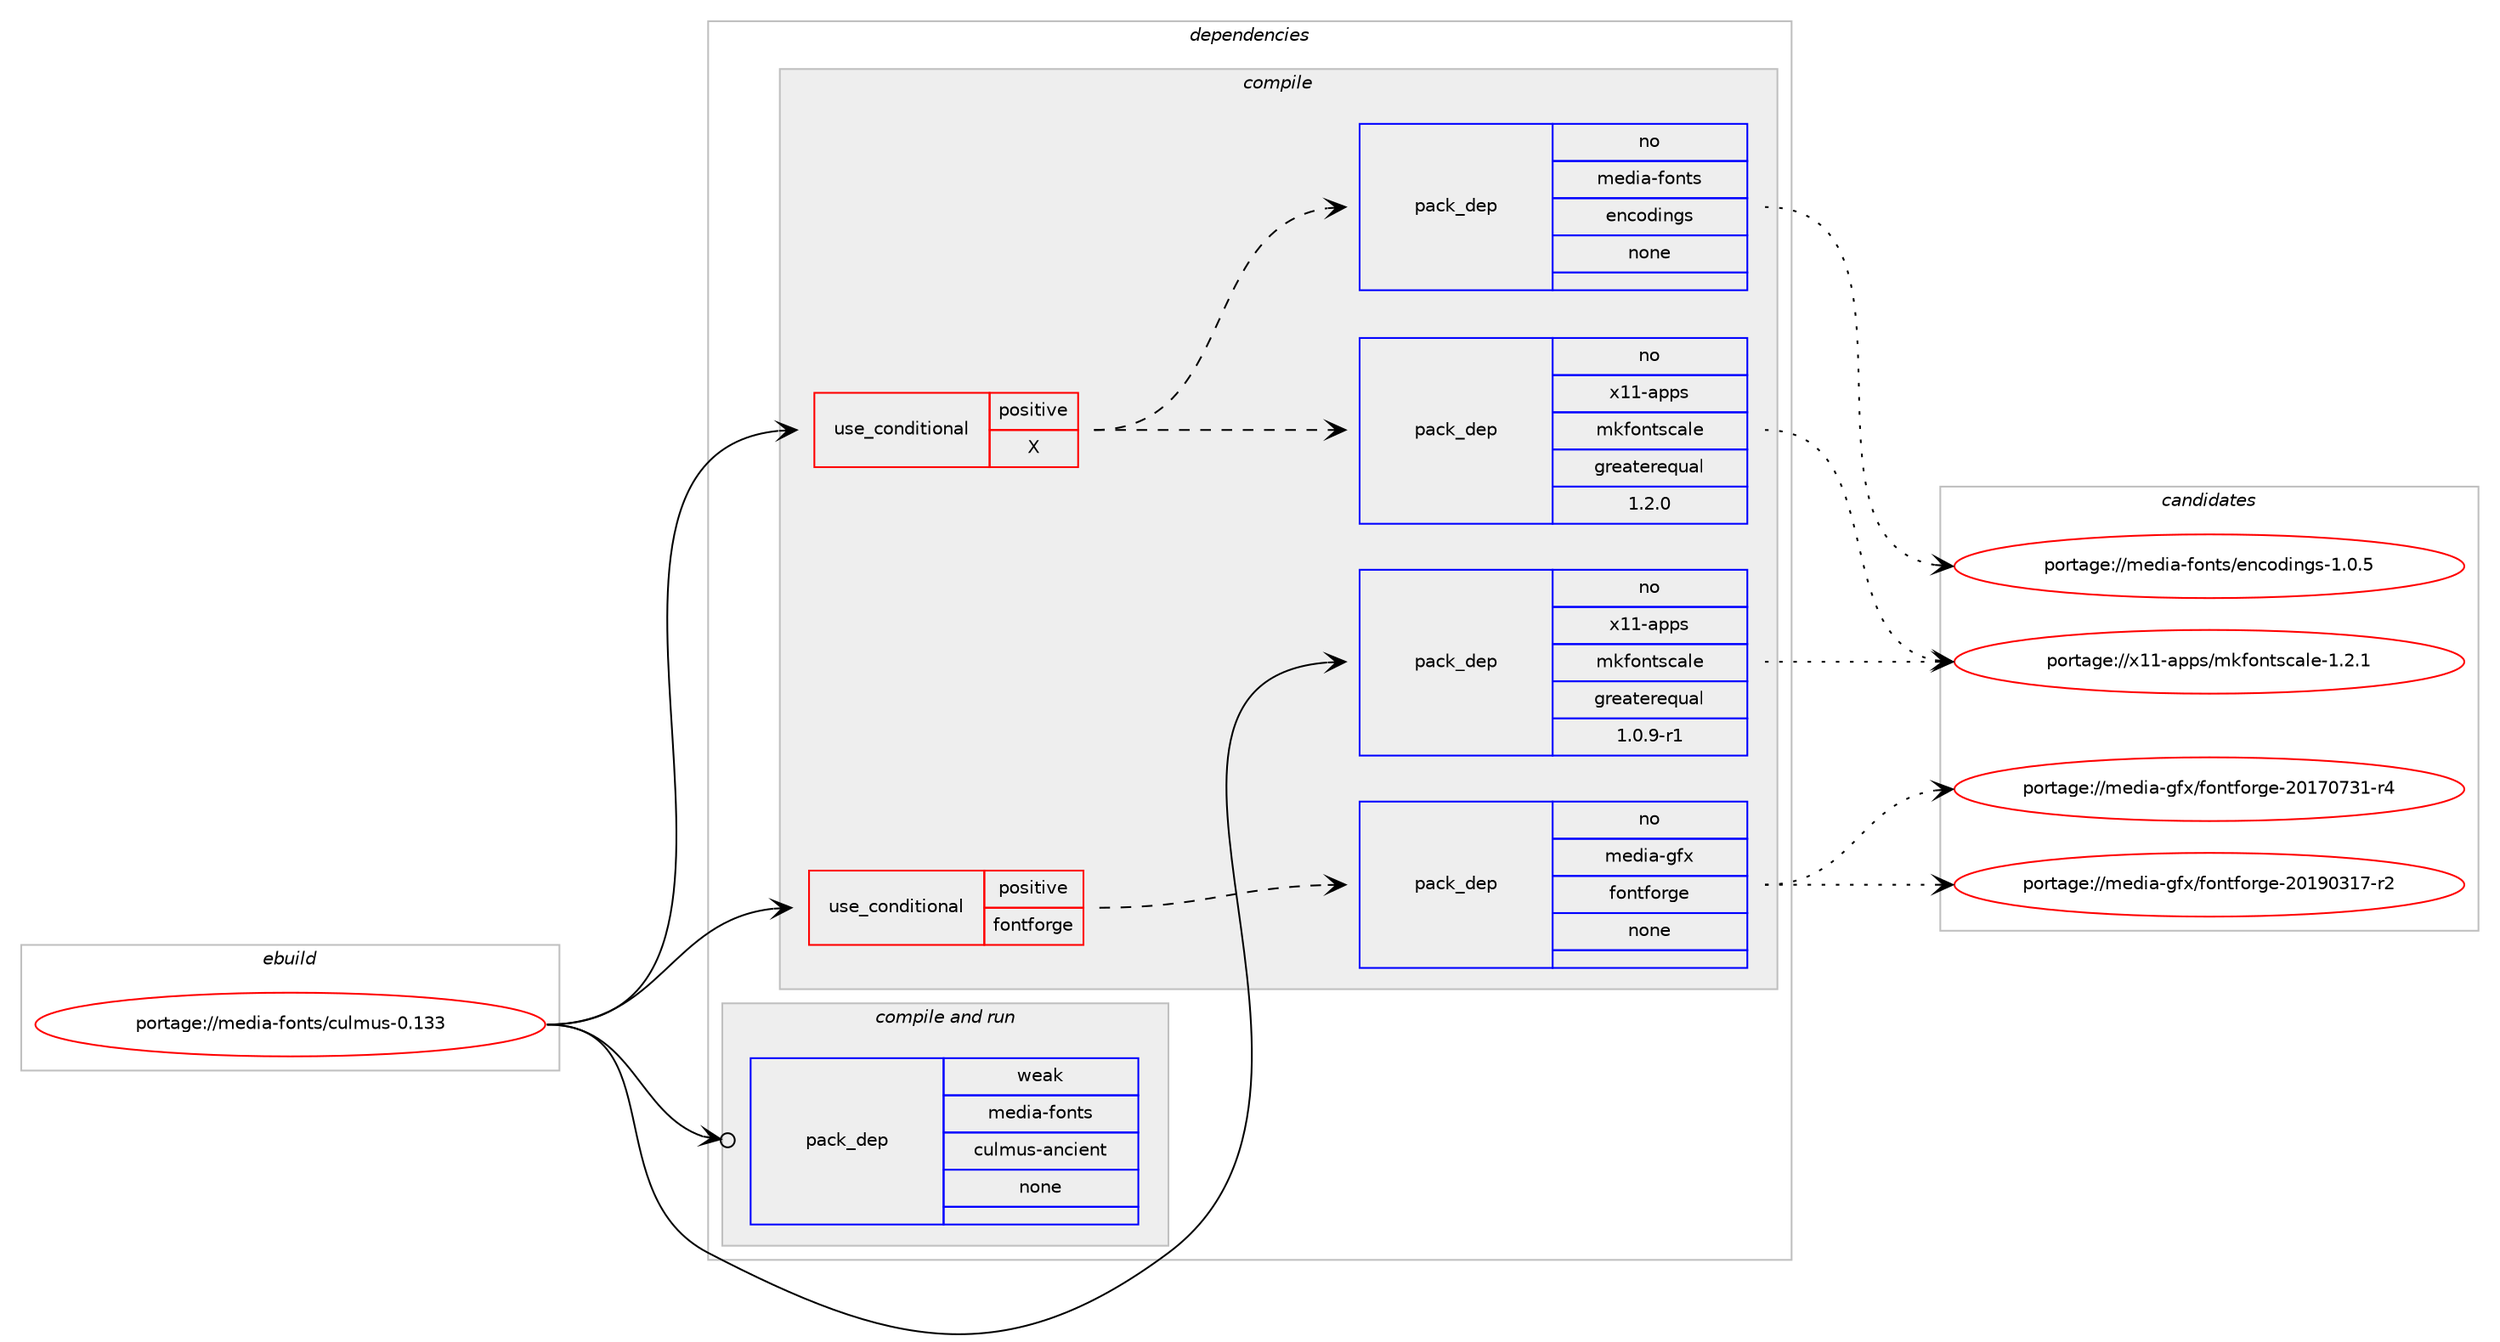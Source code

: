 digraph prolog {

# *************
# Graph options
# *************

newrank=true;
concentrate=true;
compound=true;
graph [rankdir=LR,fontname=Helvetica,fontsize=10,ranksep=1.5];#, ranksep=2.5, nodesep=0.2];
edge  [arrowhead=vee];
node  [fontname=Helvetica,fontsize=10];

# **********
# The ebuild
# **********

subgraph cluster_leftcol {
color=gray;
rank=same;
label=<<i>ebuild</i>>;
id [label="portage://media-fonts/culmus-0.133", color=red, width=4, href="../media-fonts/culmus-0.133.svg"];
}

# ****************
# The dependencies
# ****************

subgraph cluster_midcol {
color=gray;
label=<<i>dependencies</i>>;
subgraph cluster_compile {
fillcolor="#eeeeee";
style=filled;
label=<<i>compile</i>>;
subgraph cond77410 {
dependency308914 [label=<<TABLE BORDER="0" CELLBORDER="1" CELLSPACING="0" CELLPADDING="4"><TR><TD ROWSPAN="3" CELLPADDING="10">use_conditional</TD></TR><TR><TD>positive</TD></TR><TR><TD>X</TD></TR></TABLE>>, shape=none, color=red];
subgraph pack226534 {
dependency308915 [label=<<TABLE BORDER="0" CELLBORDER="1" CELLSPACING="0" CELLPADDING="4" WIDTH="220"><TR><TD ROWSPAN="6" CELLPADDING="30">pack_dep</TD></TR><TR><TD WIDTH="110">no</TD></TR><TR><TD>x11-apps</TD></TR><TR><TD>mkfontscale</TD></TR><TR><TD>greaterequal</TD></TR><TR><TD>1.2.0</TD></TR></TABLE>>, shape=none, color=blue];
}
dependency308914:e -> dependency308915:w [weight=20,style="dashed",arrowhead="vee"];
subgraph pack226535 {
dependency308916 [label=<<TABLE BORDER="0" CELLBORDER="1" CELLSPACING="0" CELLPADDING="4" WIDTH="220"><TR><TD ROWSPAN="6" CELLPADDING="30">pack_dep</TD></TR><TR><TD WIDTH="110">no</TD></TR><TR><TD>media-fonts</TD></TR><TR><TD>encodings</TD></TR><TR><TD>none</TD></TR><TR><TD></TD></TR></TABLE>>, shape=none, color=blue];
}
dependency308914:e -> dependency308916:w [weight=20,style="dashed",arrowhead="vee"];
}
id:e -> dependency308914:w [weight=20,style="solid",arrowhead="vee"];
subgraph cond77411 {
dependency308917 [label=<<TABLE BORDER="0" CELLBORDER="1" CELLSPACING="0" CELLPADDING="4"><TR><TD ROWSPAN="3" CELLPADDING="10">use_conditional</TD></TR><TR><TD>positive</TD></TR><TR><TD>fontforge</TD></TR></TABLE>>, shape=none, color=red];
subgraph pack226536 {
dependency308918 [label=<<TABLE BORDER="0" CELLBORDER="1" CELLSPACING="0" CELLPADDING="4" WIDTH="220"><TR><TD ROWSPAN="6" CELLPADDING="30">pack_dep</TD></TR><TR><TD WIDTH="110">no</TD></TR><TR><TD>media-gfx</TD></TR><TR><TD>fontforge</TD></TR><TR><TD>none</TD></TR><TR><TD></TD></TR></TABLE>>, shape=none, color=blue];
}
dependency308917:e -> dependency308918:w [weight=20,style="dashed",arrowhead="vee"];
}
id:e -> dependency308917:w [weight=20,style="solid",arrowhead="vee"];
subgraph pack226537 {
dependency308919 [label=<<TABLE BORDER="0" CELLBORDER="1" CELLSPACING="0" CELLPADDING="4" WIDTH="220"><TR><TD ROWSPAN="6" CELLPADDING="30">pack_dep</TD></TR><TR><TD WIDTH="110">no</TD></TR><TR><TD>x11-apps</TD></TR><TR><TD>mkfontscale</TD></TR><TR><TD>greaterequal</TD></TR><TR><TD>1.0.9-r1</TD></TR></TABLE>>, shape=none, color=blue];
}
id:e -> dependency308919:w [weight=20,style="solid",arrowhead="vee"];
}
subgraph cluster_compileandrun {
fillcolor="#eeeeee";
style=filled;
label=<<i>compile and run</i>>;
subgraph pack226538 {
dependency308920 [label=<<TABLE BORDER="0" CELLBORDER="1" CELLSPACING="0" CELLPADDING="4" WIDTH="220"><TR><TD ROWSPAN="6" CELLPADDING="30">pack_dep</TD></TR><TR><TD WIDTH="110">weak</TD></TR><TR><TD>media-fonts</TD></TR><TR><TD>culmus-ancient</TD></TR><TR><TD>none</TD></TR><TR><TD></TD></TR></TABLE>>, shape=none, color=blue];
}
id:e -> dependency308920:w [weight=20,style="solid",arrowhead="odotvee"];
}
subgraph cluster_run {
fillcolor="#eeeeee";
style=filled;
label=<<i>run</i>>;
}
}

# **************
# The candidates
# **************

subgraph cluster_choices {
rank=same;
color=gray;
label=<<i>candidates</i>>;

subgraph choice226534 {
color=black;
nodesep=1;
choiceportage12049494597112112115471091071021111101161159997108101454946504649 [label="portage://x11-apps/mkfontscale-1.2.1", color=red, width=4,href="../x11-apps/mkfontscale-1.2.1.svg"];
dependency308915:e -> choiceportage12049494597112112115471091071021111101161159997108101454946504649:w [style=dotted,weight="100"];
}
subgraph choice226535 {
color=black;
nodesep=1;
choiceportage10910110010597451021111101161154710111099111100105110103115454946484653 [label="portage://media-fonts/encodings-1.0.5", color=red, width=4,href="../media-fonts/encodings-1.0.5.svg"];
dependency308916:e -> choiceportage10910110010597451021111101161154710111099111100105110103115454946484653:w [style=dotted,weight="100"];
}
subgraph choice226536 {
color=black;
nodesep=1;
choiceportage1091011001059745103102120471021111101161021111141031014550484955485551494511452 [label="portage://media-gfx/fontforge-20170731-r4", color=red, width=4,href="../media-gfx/fontforge-20170731-r4.svg"];
choiceportage1091011001059745103102120471021111101161021111141031014550484957485149554511450 [label="portage://media-gfx/fontforge-20190317-r2", color=red, width=4,href="../media-gfx/fontforge-20190317-r2.svg"];
dependency308918:e -> choiceportage1091011001059745103102120471021111101161021111141031014550484955485551494511452:w [style=dotted,weight="100"];
dependency308918:e -> choiceportage1091011001059745103102120471021111101161021111141031014550484957485149554511450:w [style=dotted,weight="100"];
}
subgraph choice226537 {
color=black;
nodesep=1;
choiceportage12049494597112112115471091071021111101161159997108101454946504649 [label="portage://x11-apps/mkfontscale-1.2.1", color=red, width=4,href="../x11-apps/mkfontscale-1.2.1.svg"];
dependency308919:e -> choiceportage12049494597112112115471091071021111101161159997108101454946504649:w [style=dotted,weight="100"];
}
subgraph choice226538 {
color=black;
nodesep=1;
}
}

}
